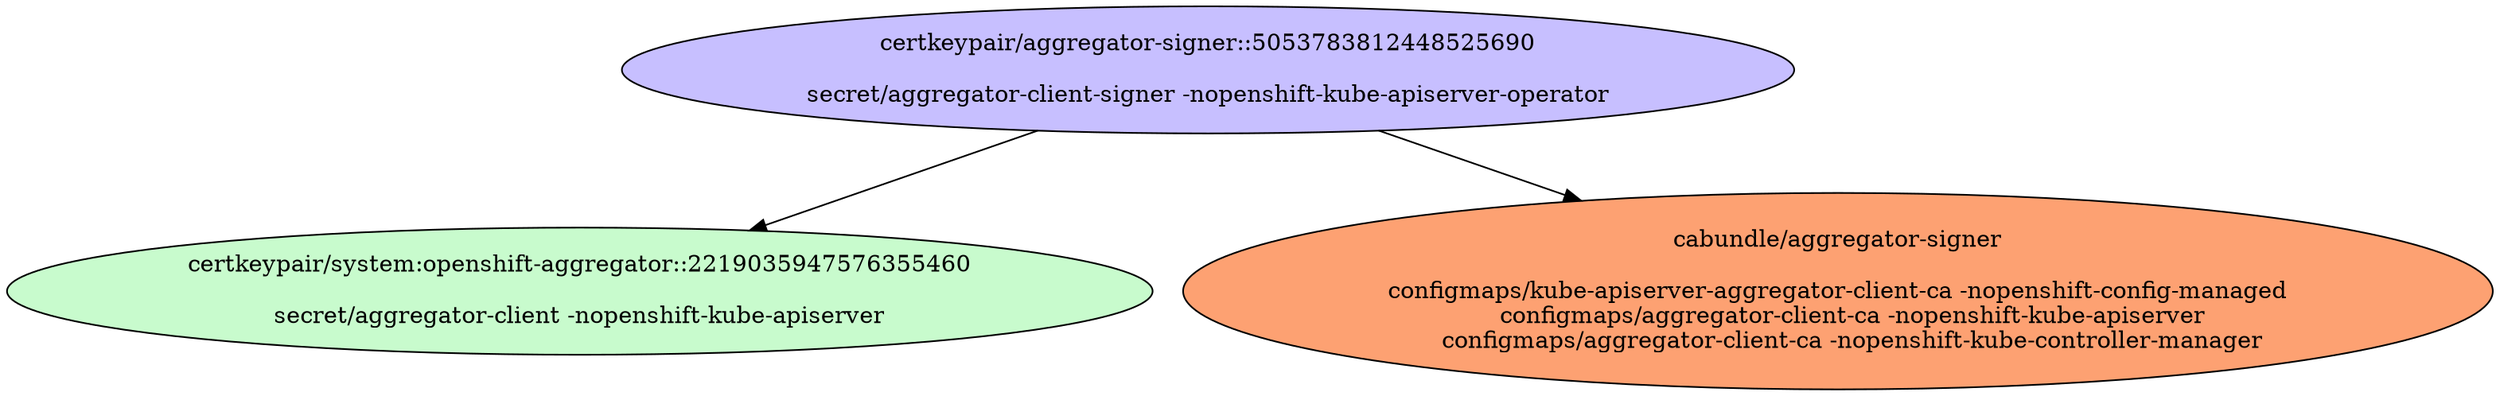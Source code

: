 digraph "OpenShift Certificates" {
  // Node definitions.
  0 [
    label="certkeypair/aggregator-signer::5053783812448525690\n\nsecret/aggregator-client-signer -nopenshift-kube-apiserver-operator\n"
    style=filled
    fillcolor="#c7bfff"
  ];
  1 [
    label="certkeypair/system:openshift-aggregator::2219035947576355460\n\nsecret/aggregator-client -nopenshift-kube-apiserver\n"
    style=filled
    fillcolor="#c8fbcd"
  ];
  2 [
    label="cabundle/aggregator-signer\n\nconfigmaps/kube-apiserver-aggregator-client-ca -nopenshift-config-managed\n    configmaps/aggregator-client-ca -nopenshift-kube-apiserver\n    configmaps/aggregator-client-ca -nopenshift-kube-controller-manager\n"
    style=filled
    fillcolor="#fda172"
  ];

  // Edge definitions.
  0 -> 1;
  0 -> 2;
}